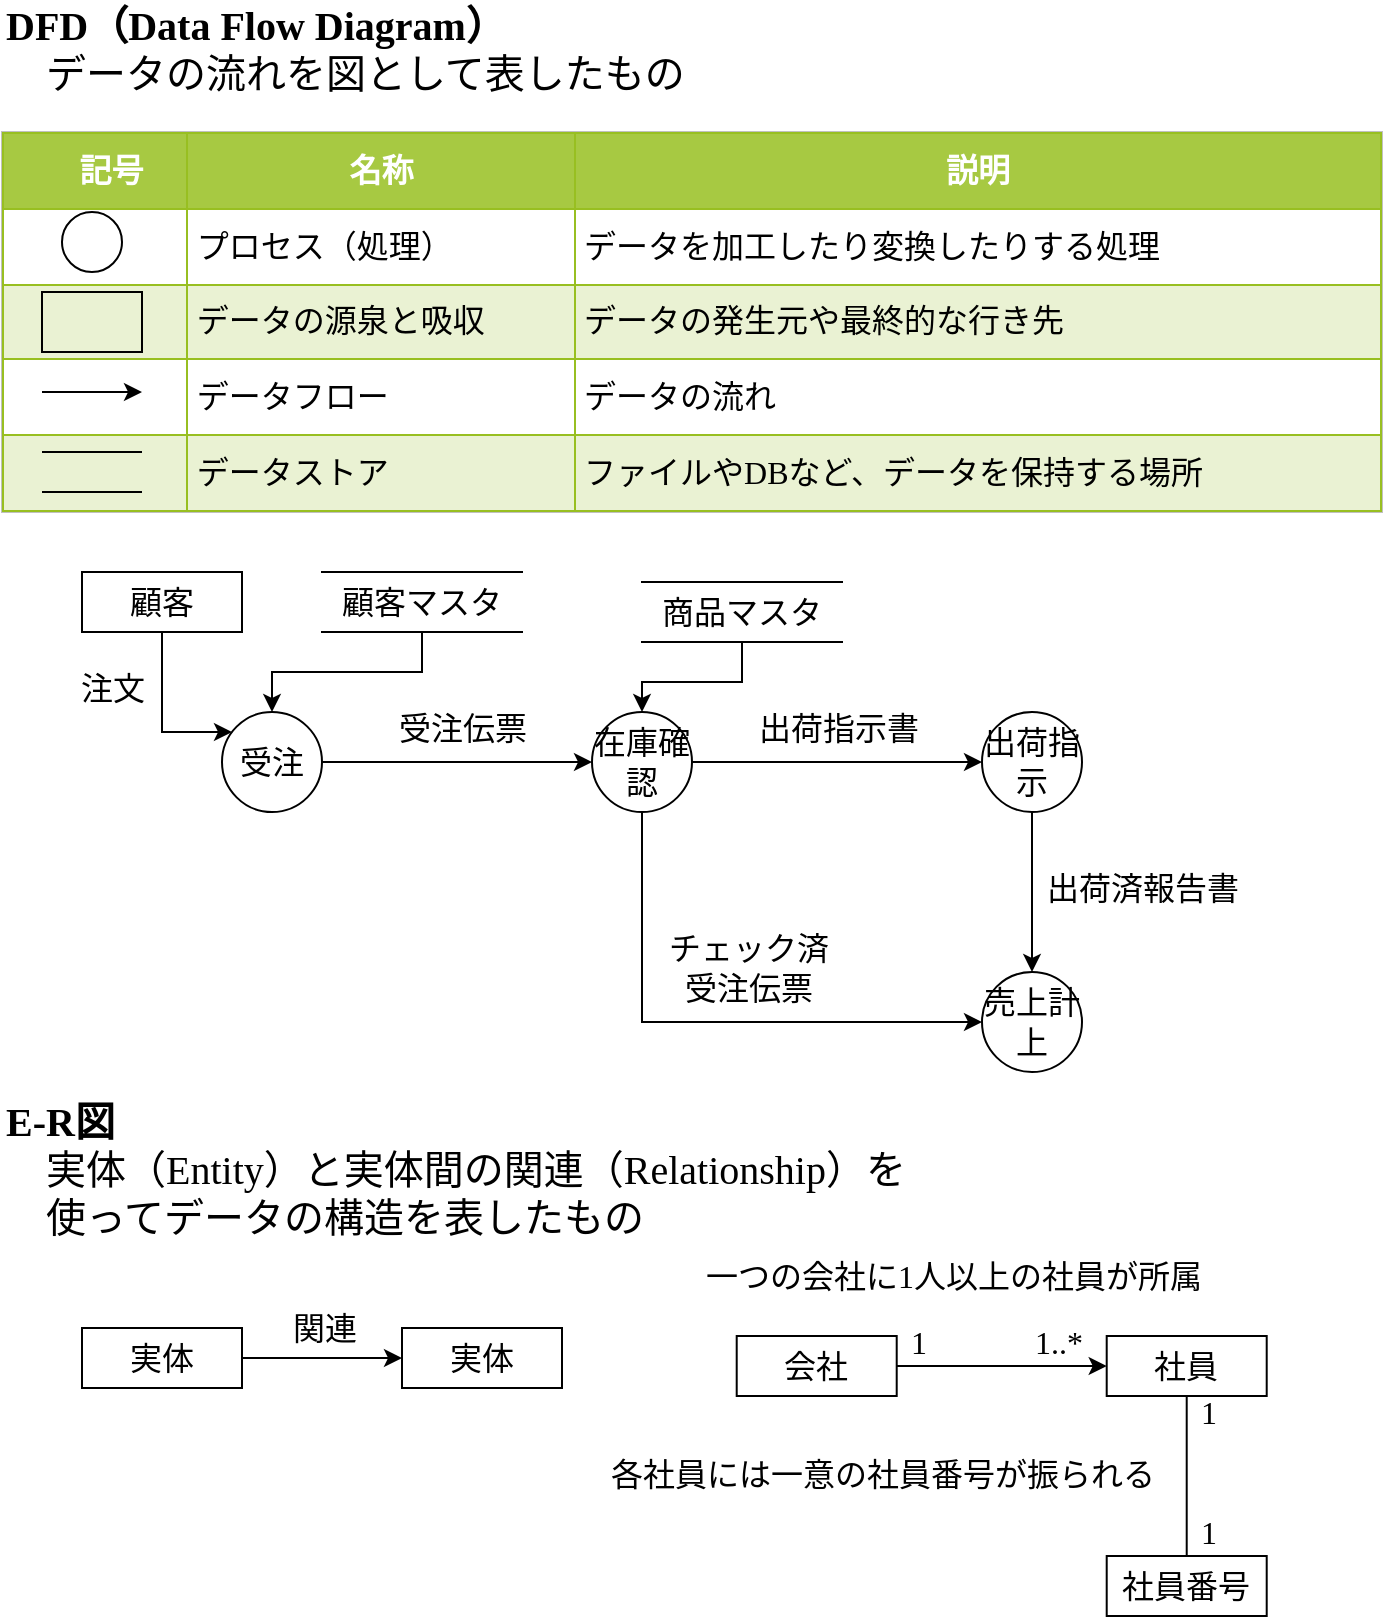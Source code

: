<mxfile version="12.1.0" type="device" pages="1"><diagram id="J3EAOpgBYpl1GQU3oQZn" name="ページ1"><mxGraphModel dx="602" dy="681" grid="1" gridSize="10" guides="1" tooltips="1" connect="1" arrows="1" fold="1" page="1" pageScale="1" pageWidth="827" pageHeight="1169" math="0" shadow="0"><root><mxCell id="0"/><mxCell id="1" parent="0"/><mxCell id="eae_LkNPR-lvottwzZGG-1" value="&lt;font style=&quot;font-size: 20px&quot; face=&quot;Tahoma&quot;&gt;&lt;b&gt;DFD（Data Flow Diagram）&lt;/b&gt;&lt;br&gt;　データの流れを図として表したもの&lt;br&gt;&lt;/font&gt;" style="text;html=1;resizable=0;points=[];autosize=1;align=left;verticalAlign=middle;spacingTop=-4;" vertex="1" parent="1"><mxGeometry x="40" y="40" width="350" height="40" as="geometry"/></mxCell><mxCell id="eae_LkNPR-lvottwzZGG-2" value="&lt;table border=&quot;1&quot; width=&quot;100%&quot; cellpadding=&quot;4&quot; style=&quot;width: 100% ; height: 100% ; border-collapse: collapse ; font-size: 16px&quot;&gt;&lt;tbody style=&quot;font-size: 16px&quot;&gt;&lt;tr style=&quot;background-color: rgb(167 , 201 , 66) ; color: rgb(255 , 255 , 255) ; border: 1px solid rgb(152 , 191 , 33) ; font-size: 16px&quot;&gt;&lt;th style=&quot;font-size: 16px&quot;&gt;&lt;font style=&quot;font-size: 16px&quot;&gt;　記号　&lt;/font&gt;&lt;/th&gt;&lt;th style=&quot;font-size: 16px&quot;&gt;&lt;font style=&quot;font-size: 16px&quot;&gt;名称&lt;/font&gt;&lt;/th&gt;&lt;th style=&quot;text-align: center ; font-size: 16px&quot;&gt;&lt;font style=&quot;font-size: 16px&quot;&gt;説明&lt;/font&gt;&lt;/th&gt;&lt;/tr&gt;&lt;tr style=&quot;border: 1px solid rgb(152 , 191 , 33) ; font-size: 16px&quot;&gt;&lt;td style=&quot;text-align: left ; font-size: 16px&quot;&gt;&lt;br style=&quot;font-size: 16px&quot;&gt;&lt;/td&gt;&lt;td style=&quot;text-align: left ; font-size: 16px&quot;&gt;&lt;font style=&quot;font-size: 16px&quot;&gt;プロセス（処理）&lt;/font&gt;&lt;/td&gt;&lt;td style=&quot;text-align: left ; font-size: 16px&quot;&gt;&lt;font style=&quot;font-size: 16px&quot;&gt;データを加工したり変換したりする処理&lt;/font&gt;&lt;/td&gt;&lt;/tr&gt;&lt;tr style=&quot;background-color: rgb(234 , 242 , 211) ; border: 1px solid rgb(152 , 191 , 33) ; font-size: 16px&quot;&gt;&lt;td style=&quot;text-align: left ; font-size: 16px&quot;&gt;&lt;br style=&quot;font-size: 16px&quot;&gt;&lt;/td&gt;&lt;td style=&quot;text-align: left ; font-size: 16px&quot;&gt;&lt;font style=&quot;font-size: 16px&quot;&gt;データの源泉と吸収&lt;/font&gt;&lt;/td&gt;&lt;td style=&quot;text-align: left ; font-size: 16px&quot;&gt;&lt;font style=&quot;font-size: 16px&quot;&gt;データの発生元や最終的な行き先&lt;/font&gt;&lt;/td&gt;&lt;/tr&gt;&lt;tr style=&quot;border: 1px solid rgb(152 , 191 , 33) ; font-size: 16px&quot;&gt;&lt;td style=&quot;text-align: left ; font-size: 16px&quot;&gt;&lt;br style=&quot;font-size: 16px&quot;&gt;&lt;/td&gt;&lt;td style=&quot;text-align: left ; font-size: 16px&quot;&gt;&lt;font style=&quot;font-size: 16px&quot;&gt;データフロー&lt;/font&gt;&lt;/td&gt;&lt;td style=&quot;text-align: left ; font-size: 16px&quot;&gt;&lt;font style=&quot;font-size: 16px&quot;&gt;データの流れ&lt;/font&gt;&lt;/td&gt;&lt;/tr&gt;&lt;tr style=&quot;background-color: rgb(234 , 242 , 211) ; border: 1px solid rgb(152 , 191 , 33) ; font-size: 16px&quot;&gt;&lt;td style=&quot;text-align: left ; font-size: 16px&quot;&gt;&lt;/td&gt;&lt;td style=&quot;text-align: left ; font-size: 16px&quot;&gt;&lt;font style=&quot;font-size: 16px&quot;&gt;データストア&lt;/font&gt;&lt;/td&gt;&lt;td style=&quot;text-align: left ; font-size: 16px&quot;&gt;&lt;font style=&quot;font-size: 16px&quot;&gt;ファイルやDBなど、データを保持する場所&lt;/font&gt;&lt;/td&gt;&lt;/tr&gt;&lt;/tbody&gt;&lt;/table&gt;" style="text;html=1;strokeColor=#c0c0c0;fillColor=#ffffff;overflow=fill;rounded=0;align=center;verticalAlign=middle;fontSize=16;fontFamily=Tahoma;" vertex="1" parent="1"><mxGeometry x="40" y="100" width="690" height="190" as="geometry"/></mxCell><mxCell id="eae_LkNPR-lvottwzZGG-3" value="" style="ellipse;whiteSpace=wrap;html=1;aspect=fixed;fontFamily=Tahoma;fontSize=16;align=center;fillColor=none;" vertex="1" parent="1"><mxGeometry x="70" y="140" width="30" height="30" as="geometry"/></mxCell><mxCell id="eae_LkNPR-lvottwzZGG-4" value="" style="rounded=0;whiteSpace=wrap;html=1;fontFamily=Tahoma;fontSize=16;align=center;fillColor=none;" vertex="1" parent="1"><mxGeometry x="60" y="180" width="50" height="30" as="geometry"/></mxCell><mxCell id="eae_LkNPR-lvottwzZGG-6" value="" style="endArrow=classic;html=1;fontFamily=Tahoma;fontSize=16;" edge="1" parent="1"><mxGeometry width="50" height="50" relative="1" as="geometry"><mxPoint x="60" y="230" as="sourcePoint"/><mxPoint x="110" y="230" as="targetPoint"/></mxGeometry></mxCell><mxCell id="eae_LkNPR-lvottwzZGG-9" value="" style="group" vertex="1" connectable="0" parent="1"><mxGeometry x="60" y="260" width="50" height="20" as="geometry"/></mxCell><mxCell id="eae_LkNPR-lvottwzZGG-7" value="" style="endArrow=none;html=1;fontFamily=Tahoma;fontSize=16;" edge="1" parent="eae_LkNPR-lvottwzZGG-9"><mxGeometry width="50" height="50" relative="1" as="geometry"><mxPoint as="sourcePoint"/><mxPoint x="50" as="targetPoint"/></mxGeometry></mxCell><mxCell id="eae_LkNPR-lvottwzZGG-8" value="" style="endArrow=none;html=1;fontFamily=Tahoma;fontSize=16;" edge="1" parent="eae_LkNPR-lvottwzZGG-9"><mxGeometry width="50" height="50" relative="1" as="geometry"><mxPoint y="20" as="sourcePoint"/><mxPoint x="50" y="20" as="targetPoint"/></mxGeometry></mxCell><mxCell id="eae_LkNPR-lvottwzZGG-11" style="edgeStyle=orthogonalEdgeStyle;rounded=0;orthogonalLoop=1;jettySize=auto;html=1;fontFamily=Tahoma;fontSize=16;" edge="1" parent="1" source="eae_LkNPR-lvottwzZGG-10" target="eae_LkNPR-lvottwzZGG-12"><mxGeometry relative="1" as="geometry"><mxPoint x="160.0" y="400" as="targetPoint"/><Array as="points"><mxPoint x="120" y="400"/></Array></mxGeometry></mxCell><mxCell id="eae_LkNPR-lvottwzZGG-10" value="顧客" style="rounded=0;whiteSpace=wrap;html=1;fillColor=none;fontFamily=Tahoma;fontSize=16;align=center;" vertex="1" parent="1"><mxGeometry x="80" y="320" width="80" height="30" as="geometry"/></mxCell><mxCell id="eae_LkNPR-lvottwzZGG-16" style="edgeStyle=orthogonalEdgeStyle;rounded=0;orthogonalLoop=1;jettySize=auto;html=1;fontFamily=Tahoma;fontSize=16;entryX=0;entryY=0.5;entryDx=0;entryDy=0;" edge="1" parent="1" source="eae_LkNPR-lvottwzZGG-12" target="eae_LkNPR-lvottwzZGG-17"><mxGeometry relative="1" as="geometry"><mxPoint x="320" y="415" as="targetPoint"/></mxGeometry></mxCell><mxCell id="eae_LkNPR-lvottwzZGG-12" value="受注" style="ellipse;whiteSpace=wrap;html=1;aspect=fixed;fontSize=16;fontFamily=Tahoma;" vertex="1" parent="1"><mxGeometry x="150" y="390" width="50" height="50" as="geometry"/></mxCell><mxCell id="eae_LkNPR-lvottwzZGG-13" value="注文" style="text;html=1;resizable=0;points=[];autosize=1;align=center;verticalAlign=middle;spacingTop=-4;fontSize=16;fontFamily=Tahoma;" vertex="1" parent="1"><mxGeometry x="70" y="370" width="50" height="20" as="geometry"/></mxCell><mxCell id="eae_LkNPR-lvottwzZGG-15" style="edgeStyle=orthogonalEdgeStyle;rounded=0;orthogonalLoop=1;jettySize=auto;html=1;entryX=0.5;entryY=0;entryDx=0;entryDy=0;fontFamily=Tahoma;fontSize=16;" edge="1" parent="1" source="eae_LkNPR-lvottwzZGG-14" target="eae_LkNPR-lvottwzZGG-12"><mxGeometry relative="1" as="geometry"/></mxCell><mxCell id="eae_LkNPR-lvottwzZGG-14" value="顧客マスタ" style="shape=partialRectangle;whiteSpace=wrap;html=1;left=0;right=0;fillColor=none;fontFamily=Tahoma;fontSize=16;align=center;" vertex="1" parent="1"><mxGeometry x="200" y="320" width="100" height="30" as="geometry"/></mxCell><mxCell id="eae_LkNPR-lvottwzZGG-21" style="edgeStyle=orthogonalEdgeStyle;rounded=0;orthogonalLoop=1;jettySize=auto;html=1;fontFamily=Tahoma;fontSize=16;entryX=0;entryY=0.5;entryDx=0;entryDy=0;" edge="1" parent="1" source="eae_LkNPR-lvottwzZGG-17" target="eae_LkNPR-lvottwzZGG-22"><mxGeometry relative="1" as="geometry"><mxPoint x="520" y="415" as="targetPoint"/></mxGeometry></mxCell><mxCell id="eae_LkNPR-lvottwzZGG-27" style="edgeStyle=orthogonalEdgeStyle;rounded=0;orthogonalLoop=1;jettySize=auto;html=1;entryX=0;entryY=0.5;entryDx=0;entryDy=0;fontFamily=Tahoma;fontSize=16;" edge="1" parent="1" source="eae_LkNPR-lvottwzZGG-17" target="eae_LkNPR-lvottwzZGG-24"><mxGeometry relative="1" as="geometry"><Array as="points"><mxPoint x="360" y="545"/></Array></mxGeometry></mxCell><mxCell id="eae_LkNPR-lvottwzZGG-17" value="在庫確認" style="ellipse;whiteSpace=wrap;html=1;aspect=fixed;fontSize=16;fontFamily=Tahoma;" vertex="1" parent="1"><mxGeometry x="335" y="390" width="50" height="50" as="geometry"/></mxCell><mxCell id="eae_LkNPR-lvottwzZGG-18" value="受注伝票" style="text;html=1;resizable=0;points=[];autosize=1;align=center;verticalAlign=middle;spacingTop=-4;fontSize=16;fontFamily=Tahoma;" vertex="1" parent="1"><mxGeometry x="230" y="390" width="80" height="20" as="geometry"/></mxCell><mxCell id="eae_LkNPR-lvottwzZGG-20" style="edgeStyle=orthogonalEdgeStyle;rounded=0;orthogonalLoop=1;jettySize=auto;html=1;entryX=0.5;entryY=0;entryDx=0;entryDy=0;fontFamily=Tahoma;fontSize=16;" edge="1" parent="1" source="eae_LkNPR-lvottwzZGG-19" target="eae_LkNPR-lvottwzZGG-17"><mxGeometry relative="1" as="geometry"/></mxCell><mxCell id="eae_LkNPR-lvottwzZGG-19" value="商品マスタ" style="shape=partialRectangle;whiteSpace=wrap;html=1;left=0;right=0;fillColor=none;fontFamily=Tahoma;fontSize=16;align=center;" vertex="1" parent="1"><mxGeometry x="360" y="325" width="100" height="30" as="geometry"/></mxCell><mxCell id="eae_LkNPR-lvottwzZGG-25" value="" style="edgeStyle=orthogonalEdgeStyle;rounded=0;orthogonalLoop=1;jettySize=auto;html=1;fontFamily=Tahoma;fontSize=16;" edge="1" parent="1" source="eae_LkNPR-lvottwzZGG-22" target="eae_LkNPR-lvottwzZGG-24"><mxGeometry relative="1" as="geometry"/></mxCell><mxCell id="eae_LkNPR-lvottwzZGG-22" value="出荷指示" style="ellipse;whiteSpace=wrap;html=1;aspect=fixed;fontSize=16;fontFamily=Tahoma;" vertex="1" parent="1"><mxGeometry x="530" y="390" width="50" height="50" as="geometry"/></mxCell><mxCell id="eae_LkNPR-lvottwzZGG-24" value="売上計上" style="ellipse;whiteSpace=wrap;html=1;aspect=fixed;fontSize=16;fontFamily=Tahoma;" vertex="1" parent="1"><mxGeometry x="530" y="520" width="50" height="50" as="geometry"/></mxCell><mxCell id="eae_LkNPR-lvottwzZGG-26" value="出荷済報告書" style="text;html=1;resizable=0;points=[];autosize=1;align=center;verticalAlign=middle;spacingTop=-4;fontSize=16;fontFamily=Tahoma;" vertex="1" parent="1"><mxGeometry x="555" y="470" width="110" height="20" as="geometry"/></mxCell><mxCell id="eae_LkNPR-lvottwzZGG-28" value="出荷指示書" style="text;html=1;resizable=0;points=[];autosize=1;align=center;verticalAlign=middle;spacingTop=-4;fontSize=16;fontFamily=Tahoma;" vertex="1" parent="1"><mxGeometry x="407.5" y="390" width="100" height="20" as="geometry"/></mxCell><mxCell id="eae_LkNPR-lvottwzZGG-29" value="チェック済&lt;br&gt;受注伝票" style="text;html=1;resizable=0;points=[];autosize=1;align=center;verticalAlign=middle;spacingTop=-4;fontSize=16;fontFamily=Tahoma;" vertex="1" parent="1"><mxGeometry x="362.5" y="500" width="100" height="40" as="geometry"/></mxCell><mxCell id="eae_LkNPR-lvottwzZGG-30" value="&lt;font style=&quot;font-size: 20px&quot; face=&quot;Tahoma&quot;&gt;&lt;b&gt;E-R図&lt;/b&gt;&lt;br&gt;　実体（Entity）と実体間の関連（Relationship）を&lt;br&gt;　使ってデータの構造を表したもの&lt;br&gt;&lt;/font&gt;" style="text;html=1;resizable=0;points=[];autosize=1;align=left;verticalAlign=middle;spacingTop=-4;" vertex="1" parent="1"><mxGeometry x="40" y="590" width="490" height="60" as="geometry"/></mxCell><mxCell id="eae_LkNPR-lvottwzZGG-33" value="" style="edgeStyle=orthogonalEdgeStyle;rounded=0;orthogonalLoop=1;jettySize=auto;html=1;fontFamily=Tahoma;fontSize=16;" edge="1" parent="1" source="eae_LkNPR-lvottwzZGG-31" target="eae_LkNPR-lvottwzZGG-32"><mxGeometry relative="1" as="geometry"/></mxCell><mxCell id="eae_LkNPR-lvottwzZGG-31" value="実体" style="rounded=0;whiteSpace=wrap;html=1;fillColor=none;fontFamily=Tahoma;fontSize=16;align=center;" vertex="1" parent="1"><mxGeometry x="80" y="698" width="80" height="30" as="geometry"/></mxCell><mxCell id="eae_LkNPR-lvottwzZGG-32" value="実体" style="rounded=0;whiteSpace=wrap;html=1;fillColor=none;fontFamily=Tahoma;fontSize=16;align=center;" vertex="1" parent="1"><mxGeometry x="240" y="698" width="80" height="30" as="geometry"/></mxCell><mxCell id="eae_LkNPR-lvottwzZGG-34" value="関連" style="text;html=1;resizable=0;points=[];autosize=1;align=center;verticalAlign=middle;spacingTop=-4;fontSize=16;fontFamily=Tahoma;" vertex="1" parent="1"><mxGeometry x="176" y="690" width="50" height="20" as="geometry"/></mxCell><mxCell id="eae_LkNPR-lvottwzZGG-35" value="一つの会社に1人以上の社員が所属" style="text;html=1;resizable=0;points=[];autosize=1;align=left;verticalAlign=top;spacingTop=-4;fontSize=16;fontFamily=Tahoma;" vertex="1" parent="1"><mxGeometry x="390" y="660" width="260" height="20" as="geometry"/></mxCell><mxCell id="eae_LkNPR-lvottwzZGG-36" value="" style="edgeStyle=orthogonalEdgeStyle;rounded=0;orthogonalLoop=1;jettySize=auto;html=1;fontFamily=Tahoma;fontSize=16;" edge="1" source="eae_LkNPR-lvottwzZGG-37" target="eae_LkNPR-lvottwzZGG-38" parent="1"><mxGeometry relative="1" as="geometry"/></mxCell><mxCell id="eae_LkNPR-lvottwzZGG-37" value="会社" style="rounded=0;whiteSpace=wrap;html=1;fillColor=none;fontFamily=Tahoma;fontSize=16;align=center;" vertex="1" parent="1"><mxGeometry x="407.353" y="702" width="80" height="30" as="geometry"/></mxCell><mxCell id="eae_LkNPR-lvottwzZGG-43" value="" style="edgeStyle=orthogonalEdgeStyle;rounded=0;orthogonalLoop=1;jettySize=auto;html=1;fontFamily=Tahoma;fontSize=16;endArrow=none;endFill=0;" edge="1" parent="1" source="eae_LkNPR-lvottwzZGG-38" target="eae_LkNPR-lvottwzZGG-42"><mxGeometry relative="1" as="geometry"/></mxCell><mxCell id="eae_LkNPR-lvottwzZGG-38" value="社員" style="rounded=0;whiteSpace=wrap;html=1;fillColor=none;fontFamily=Tahoma;fontSize=16;align=center;" vertex="1" parent="1"><mxGeometry x="592.353" y="702" width="80" height="30" as="geometry"/></mxCell><mxCell id="eae_LkNPR-lvottwzZGG-42" value="社員番号" style="rounded=0;whiteSpace=wrap;html=1;fillColor=none;fontFamily=Tahoma;fontSize=16;align=center;" vertex="1" parent="1"><mxGeometry x="592.353" y="812" width="80" height="30" as="geometry"/></mxCell><mxCell id="eae_LkNPR-lvottwzZGG-40" value="1" style="text;html=1;resizable=0;points=[];autosize=1;align=center;verticalAlign=middle;spacingTop=-4;fontSize=16;fontFamily=Tahoma;" vertex="1" parent="1"><mxGeometry x="487.5" y="697" width="20" height="20" as="geometry"/></mxCell><mxCell id="eae_LkNPR-lvottwzZGG-41" value="1..*" style="text;html=1;resizable=0;points=[];autosize=1;align=center;verticalAlign=middle;spacingTop=-4;fontSize=16;fontFamily=Tahoma;" vertex="1" parent="1"><mxGeometry x="547.5" y="697" width="40" height="20" as="geometry"/></mxCell><mxCell id="eae_LkNPR-lvottwzZGG-44" value="1" style="text;html=1;resizable=0;points=[];autosize=1;align=center;verticalAlign=middle;spacingTop=-4;fontSize=16;fontFamily=Tahoma;" vertex="1" parent="1"><mxGeometry x="632.5" y="732" width="20" height="20" as="geometry"/></mxCell><mxCell id="eae_LkNPR-lvottwzZGG-45" value="1" style="text;html=1;resizable=0;points=[];autosize=1;align=center;verticalAlign=middle;spacingTop=-4;fontSize=16;fontFamily=Tahoma;" vertex="1" parent="1"><mxGeometry x="632.5" y="792" width="20" height="20" as="geometry"/></mxCell><mxCell id="eae_LkNPR-lvottwzZGG-46" value="各社員には一意の社員番号が振られる" style="text;html=1;resizable=0;points=[];autosize=1;align=center;verticalAlign=middle;spacingTop=-4;fontSize=16;fontFamily=Tahoma;" vertex="1" parent="1"><mxGeometry x="335" y="763" width="290" height="20" as="geometry"/></mxCell></root></mxGraphModel></diagram></mxfile>